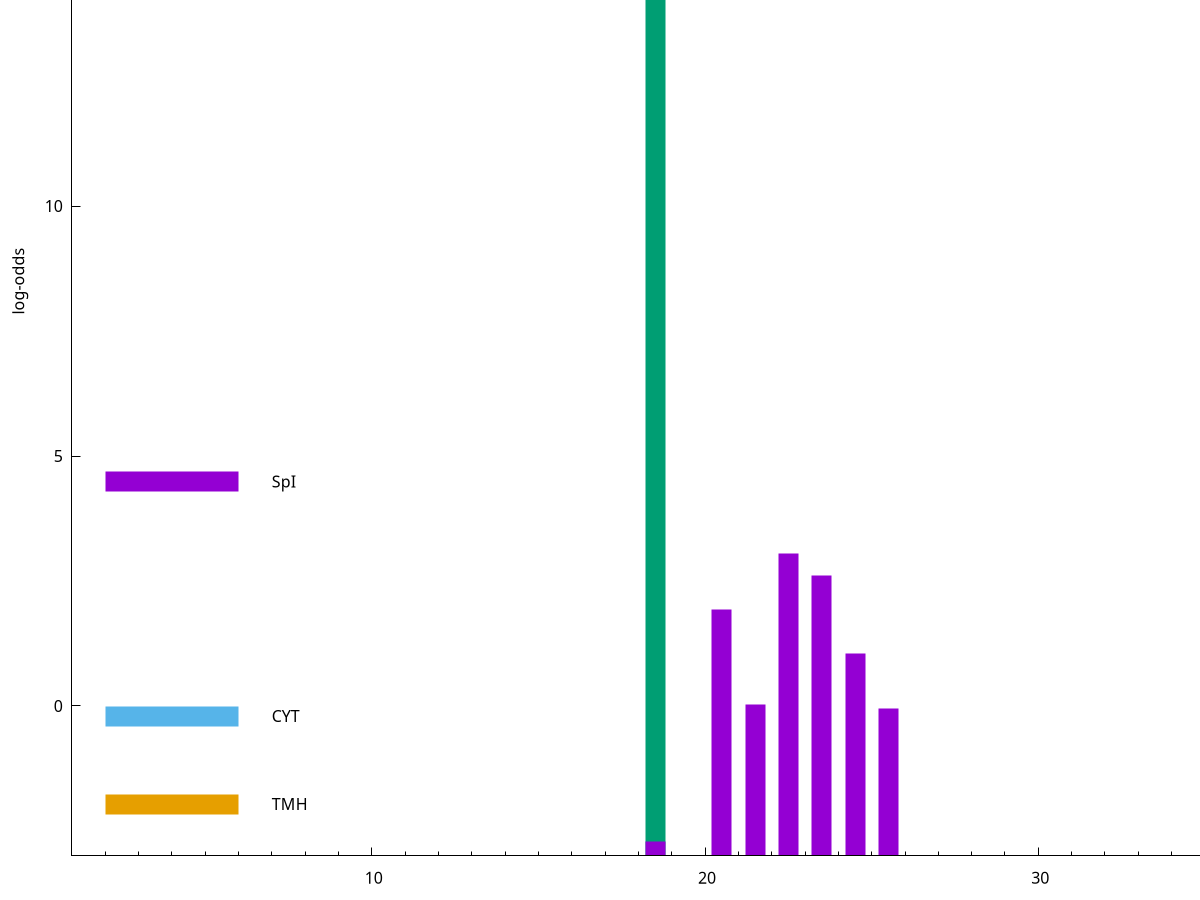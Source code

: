 set title "LipoP predictions for SRR4065635.gff"
set size 2., 1.4
set xrange [1:70] 
set mxtics 10
set yrange [-3:20]
set y2range [0:23]
set ylabel "log-odds"
set term postscript eps color solid "Helvetica" 30
set output "SRR4065635.gff5.eps"
set arrow from 2,18.2142 to 6,18.2142 nohead lt 2 lw 20
set label "SpII" at 7,18.2142
set arrow from 2,4.49017 to 6,4.49017 nohead lt 1 lw 20
set label "SpI" at 7,4.49017
set arrow from 2,-0.200913 to 6,-0.200913 nohead lt 3 lw 20
set label "CYT" at 7,-0.200913
set arrow from 2,-1.96316 to 6,-1.96316 nohead lt 4 lw 20
set label "TMH" at 7,-1.96316
set arrow from 2,18.2142 to 6,18.2142 nohead lt 2 lw 20
set label "SpII" at 7,18.2142
# NOTE: The scores below are the log-odds scores with the threshold
# NOTE: subtracted (a hack to make gnuplot make the histogram all
# NOTE: look nice).
plot "-" axes x1y2 title "" with impulses lt 2 lw 20, "-" axes x1y2 title "" with impulses lt 1 lw 20
18.500000 21.214200
e
22.500000 6.041210
23.500000 5.601180
20.500000 4.925060
24.500000 4.046610
21.500000 3.027948
25.500000 2.946181
18.500000 0.281170
e
exit
